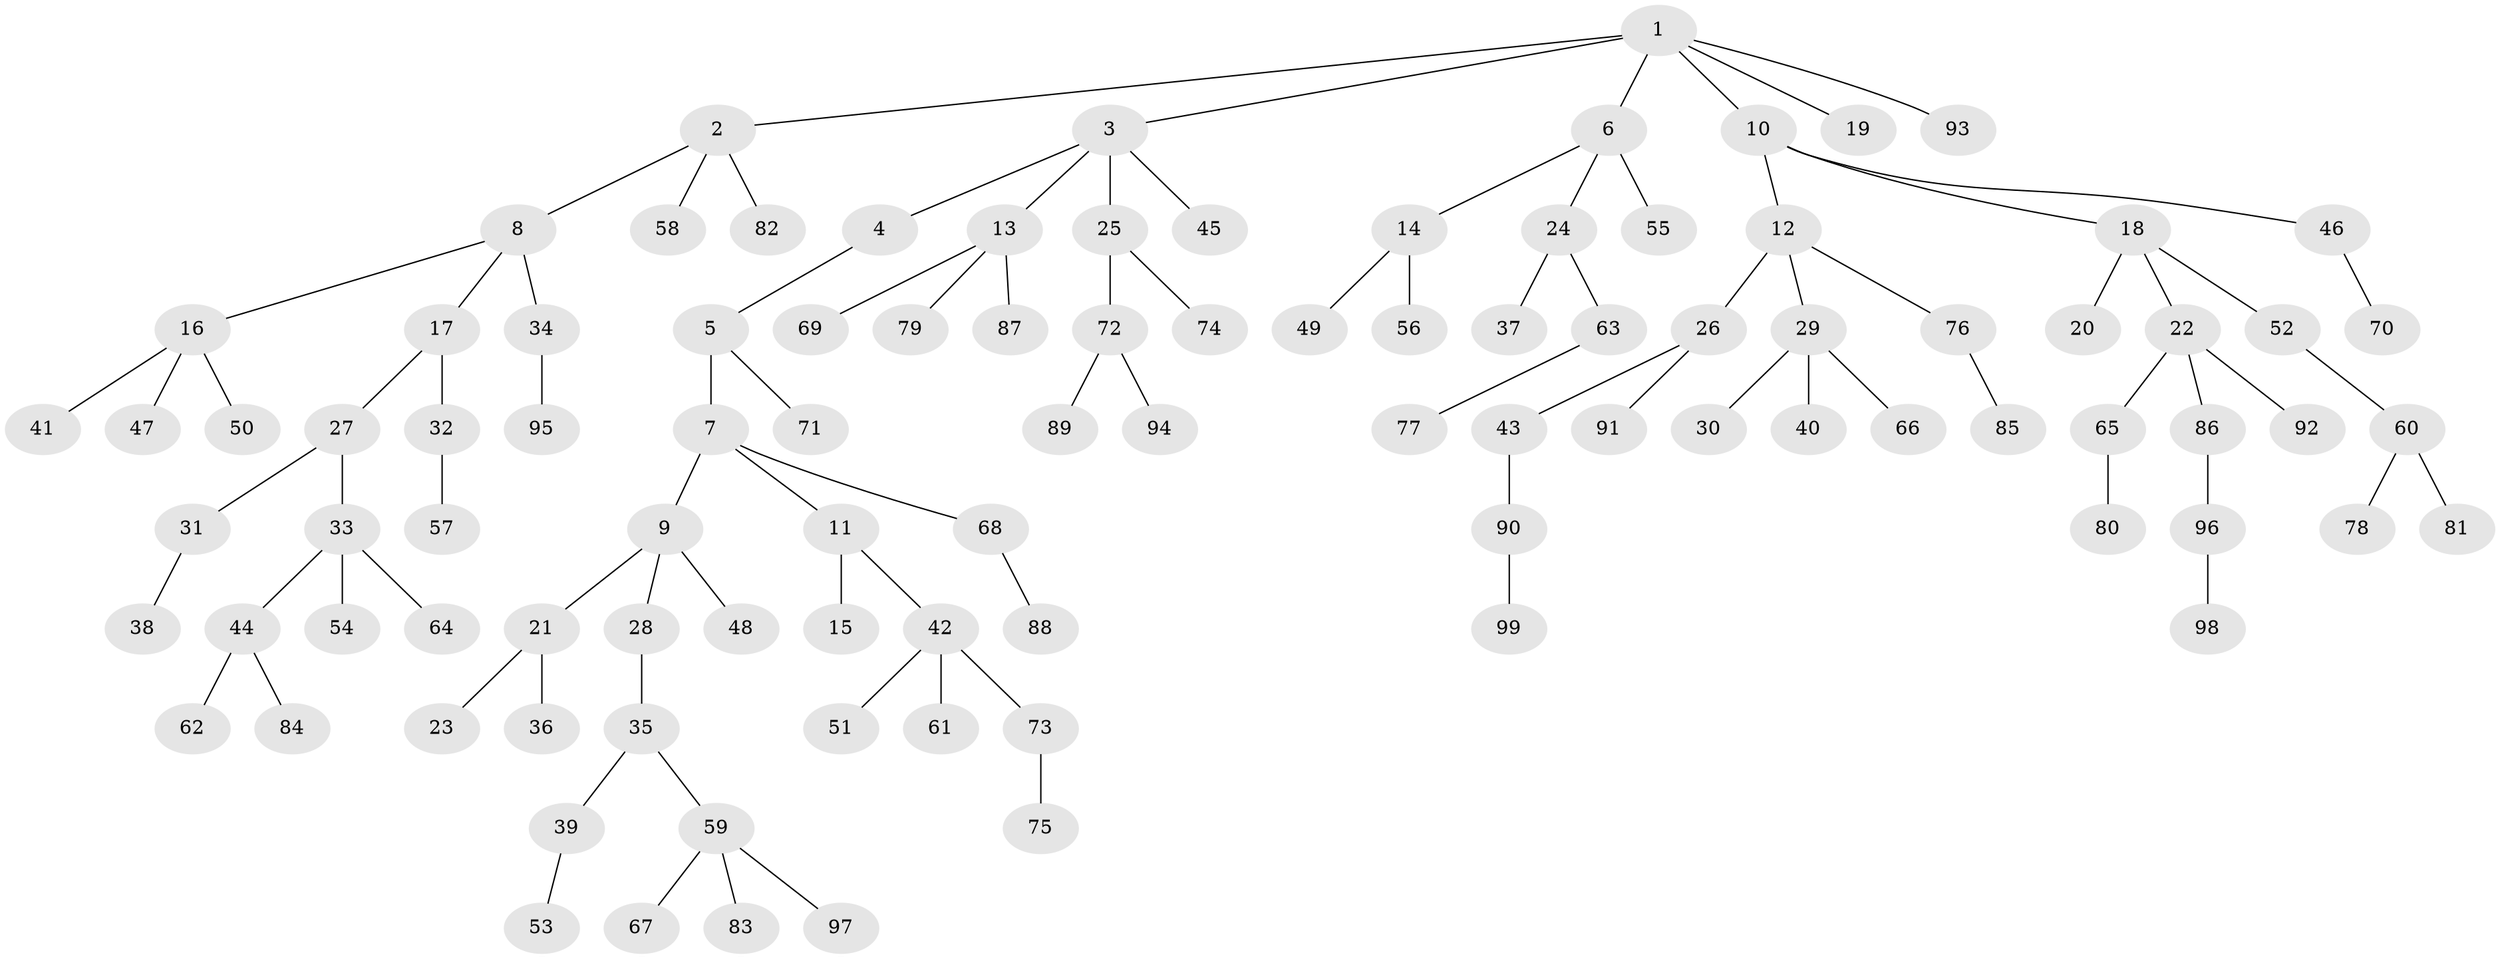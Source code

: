 // Generated by graph-tools (version 1.1) at 2025/50/03/09/25 03:50:24]
// undirected, 99 vertices, 98 edges
graph export_dot {
graph [start="1"]
  node [color=gray90,style=filled];
  1;
  2;
  3;
  4;
  5;
  6;
  7;
  8;
  9;
  10;
  11;
  12;
  13;
  14;
  15;
  16;
  17;
  18;
  19;
  20;
  21;
  22;
  23;
  24;
  25;
  26;
  27;
  28;
  29;
  30;
  31;
  32;
  33;
  34;
  35;
  36;
  37;
  38;
  39;
  40;
  41;
  42;
  43;
  44;
  45;
  46;
  47;
  48;
  49;
  50;
  51;
  52;
  53;
  54;
  55;
  56;
  57;
  58;
  59;
  60;
  61;
  62;
  63;
  64;
  65;
  66;
  67;
  68;
  69;
  70;
  71;
  72;
  73;
  74;
  75;
  76;
  77;
  78;
  79;
  80;
  81;
  82;
  83;
  84;
  85;
  86;
  87;
  88;
  89;
  90;
  91;
  92;
  93;
  94;
  95;
  96;
  97;
  98;
  99;
  1 -- 2;
  1 -- 3;
  1 -- 6;
  1 -- 10;
  1 -- 19;
  1 -- 93;
  2 -- 8;
  2 -- 58;
  2 -- 82;
  3 -- 4;
  3 -- 13;
  3 -- 25;
  3 -- 45;
  4 -- 5;
  5 -- 7;
  5 -- 71;
  6 -- 14;
  6 -- 24;
  6 -- 55;
  7 -- 9;
  7 -- 11;
  7 -- 68;
  8 -- 16;
  8 -- 17;
  8 -- 34;
  9 -- 21;
  9 -- 28;
  9 -- 48;
  10 -- 12;
  10 -- 18;
  10 -- 46;
  11 -- 15;
  11 -- 42;
  12 -- 26;
  12 -- 29;
  12 -- 76;
  13 -- 69;
  13 -- 79;
  13 -- 87;
  14 -- 49;
  14 -- 56;
  16 -- 41;
  16 -- 47;
  16 -- 50;
  17 -- 27;
  17 -- 32;
  18 -- 20;
  18 -- 22;
  18 -- 52;
  21 -- 23;
  21 -- 36;
  22 -- 65;
  22 -- 86;
  22 -- 92;
  24 -- 37;
  24 -- 63;
  25 -- 72;
  25 -- 74;
  26 -- 43;
  26 -- 91;
  27 -- 31;
  27 -- 33;
  28 -- 35;
  29 -- 30;
  29 -- 40;
  29 -- 66;
  31 -- 38;
  32 -- 57;
  33 -- 44;
  33 -- 54;
  33 -- 64;
  34 -- 95;
  35 -- 39;
  35 -- 59;
  39 -- 53;
  42 -- 51;
  42 -- 61;
  42 -- 73;
  43 -- 90;
  44 -- 62;
  44 -- 84;
  46 -- 70;
  52 -- 60;
  59 -- 67;
  59 -- 83;
  59 -- 97;
  60 -- 78;
  60 -- 81;
  63 -- 77;
  65 -- 80;
  68 -- 88;
  72 -- 89;
  72 -- 94;
  73 -- 75;
  76 -- 85;
  86 -- 96;
  90 -- 99;
  96 -- 98;
}
